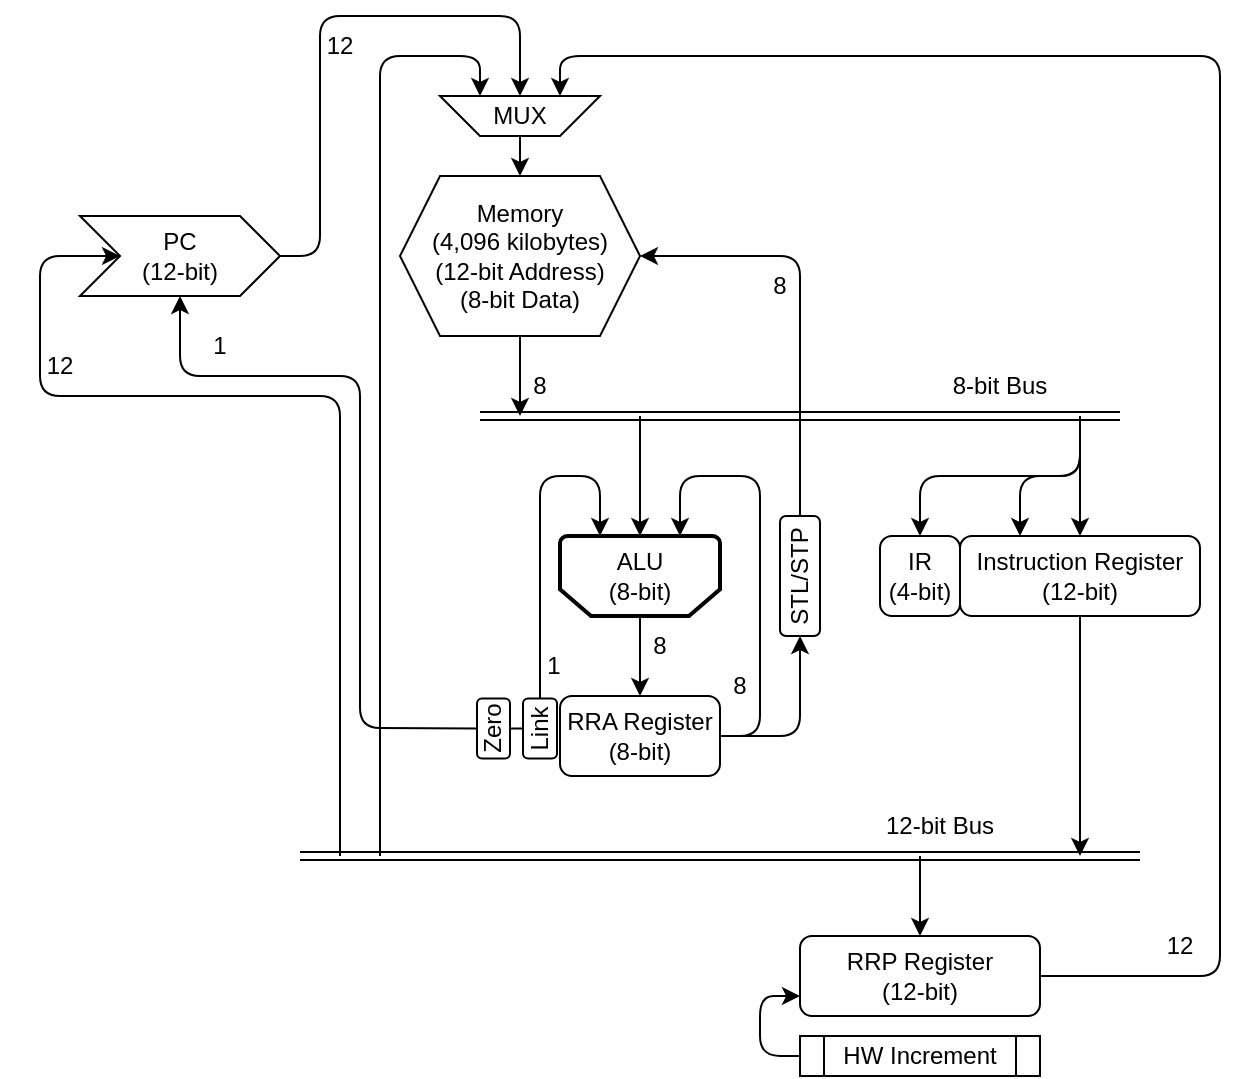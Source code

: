 <mxfile version="19.0.3" type="device"><diagram id="WnrMuEJYFn2A6ZmgykXn" name="Page-1"><mxGraphModel dx="981" dy="597" grid="1" gridSize="10" guides="1" tooltips="1" connect="1" arrows="1" fold="1" page="1" pageScale="1" pageWidth="1654" pageHeight="1169" math="0" shadow="0"><root><mxCell id="0"/><mxCell id="1" parent="0"/><mxCell id="CtDm01CjGlFc-xp2yh45-35" value="PC&lt;br&gt;(12-bit)" style="shape=step;perimeter=stepPerimeter;whiteSpace=wrap;html=1;fixedSize=1;" parent="1" vertex="1"><mxGeometry x="560" y="320" width="100" height="40" as="geometry"/></mxCell><mxCell id="CtDm01CjGlFc-xp2yh45-36" value="Memory&lt;br&gt;(4,096 kilobytes)&lt;br&gt;(12-bit Address)&lt;br&gt;(8-bit Data)" style="shape=hexagon;perimeter=hexagonPerimeter2;whiteSpace=wrap;html=1;fixedSize=1;" parent="1" vertex="1"><mxGeometry x="720" y="300" width="120" height="80" as="geometry"/></mxCell><mxCell id="CtDm01CjGlFc-xp2yh45-38" value="" style="endArrow=classic;html=1;rounded=0;entryX=0.5;entryY=0;entryDx=0;entryDy=0;exitX=0.5;exitY=1;exitDx=0;exitDy=0;" parent="1" source="CtDm01CjGlFc-xp2yh45-39" target="CtDm01CjGlFc-xp2yh45-36" edge="1"><mxGeometry width="50" height="50" relative="1" as="geometry"><mxPoint x="770" y="280" as="sourcePoint"/><mxPoint x="770" y="250" as="targetPoint"/></mxGeometry></mxCell><mxCell id="CtDm01CjGlFc-xp2yh45-39" value="MUX" style="shape=trapezoid;perimeter=trapezoidPerimeter;whiteSpace=wrap;html=1;fixedSize=1;flipV=1;" parent="1" vertex="1"><mxGeometry x="740" y="260" width="80" height="20" as="geometry"/></mxCell><mxCell id="CtDm01CjGlFc-xp2yh45-41" value="" style="endArrow=classic;html=1;rounded=1;entryX=0.5;entryY=0;entryDx=0;entryDy=0;exitX=1;exitY=0.5;exitDx=0;exitDy=0;" parent="1" source="CtDm01CjGlFc-xp2yh45-35" target="CtDm01CjGlFc-xp2yh45-39" edge="1"><mxGeometry width="50" height="50" relative="1" as="geometry"><mxPoint x="720" y="300" as="sourcePoint"/><mxPoint x="770" y="250" as="targetPoint"/><Array as="points"><mxPoint x="680" y="340"/><mxPoint x="680" y="220"/><mxPoint x="780" y="220"/></Array></mxGeometry></mxCell><mxCell id="CtDm01CjGlFc-xp2yh45-42" value="12" style="text;html=1;strokeColor=none;fillColor=none;align=center;verticalAlign=middle;whiteSpace=wrap;rounded=0;" parent="1" vertex="1"><mxGeometry x="660" y="220" width="60" height="30" as="geometry"/></mxCell><mxCell id="CtDm01CjGlFc-xp2yh45-50" value="Instruction Register&lt;br&gt;(12-bit)" style="rounded=1;whiteSpace=wrap;html=1;" parent="1" vertex="1"><mxGeometry x="1000" y="480" width="120" height="40" as="geometry"/></mxCell><mxCell id="CtDm01CjGlFc-xp2yh45-51" value="IR&lt;br&gt;(4-bit)" style="rounded=1;whiteSpace=wrap;html=1;" parent="1" vertex="1"><mxGeometry x="960" y="480" width="40" height="40" as="geometry"/></mxCell><mxCell id="CtDm01CjGlFc-xp2yh45-53" value="ALU&lt;br&gt;(8-bit)" style="strokeWidth=2;html=1;shape=mxgraph.flowchart.loop_limit;whiteSpace=wrap;flipV=1;" parent="1" vertex="1"><mxGeometry x="800" y="480" width="80" height="40" as="geometry"/></mxCell><mxCell id="f8ygEt5CiFw0iKFOxKiN-1" value="RRA Register&lt;br&gt;(8-bit)" style="rounded=1;whiteSpace=wrap;html=1;" vertex="1" parent="1"><mxGeometry x="800" y="560" width="80" height="40" as="geometry"/></mxCell><mxCell id="f8ygEt5CiFw0iKFOxKiN-2" value="" style="endArrow=classic;html=1;rounded=1;exitX=0.5;exitY=0;exitDx=0;exitDy=0;exitPerimeter=0;entryX=0.5;entryY=0;entryDx=0;entryDy=0;" edge="1" parent="1" source="CtDm01CjGlFc-xp2yh45-53" target="f8ygEt5CiFw0iKFOxKiN-1"><mxGeometry width="50" height="50" relative="1" as="geometry"><mxPoint x="865" y="450" as="sourcePoint"/><mxPoint x="915" y="400" as="targetPoint"/></mxGeometry></mxCell><mxCell id="f8ygEt5CiFw0iKFOxKiN-3" value="8" style="text;html=1;strokeColor=none;fillColor=none;align=center;verticalAlign=middle;whiteSpace=wrap;rounded=0;" vertex="1" parent="1"><mxGeometry x="820" y="520" width="60" height="30" as="geometry"/></mxCell><mxCell id="f8ygEt5CiFw0iKFOxKiN-4" value="Link" style="rounded=1;whiteSpace=wrap;html=1;rotation=-90;" vertex="1" parent="1"><mxGeometry x="775" y="567.75" width="30" height="17" as="geometry"/></mxCell><mxCell id="f8ygEt5CiFw0iKFOxKiN-7" value="" style="endArrow=classic;html=1;rounded=1;exitX=1;exitY=0.5;exitDx=0;exitDy=0;entryX=0.75;entryY=1;entryDx=0;entryDy=0;entryPerimeter=0;" edge="1" parent="1" source="f8ygEt5CiFw0iKFOxKiN-1" target="CtDm01CjGlFc-xp2yh45-53"><mxGeometry width="50" height="50" relative="1" as="geometry"><mxPoint x="915" y="560" as="sourcePoint"/><mxPoint x="855" y="460" as="targetPoint"/><Array as="points"><mxPoint x="900" y="580"/><mxPoint x="900" y="450"/><mxPoint x="860" y="450"/></Array></mxGeometry></mxCell><mxCell id="f8ygEt5CiFw0iKFOxKiN-8" value="" style="endArrow=classic;html=1;rounded=1;entryX=0.25;entryY=1;entryDx=0;entryDy=0;entryPerimeter=0;exitX=1;exitY=0.5;exitDx=0;exitDy=0;" edge="1" parent="1" source="f8ygEt5CiFw0iKFOxKiN-4" target="CtDm01CjGlFc-xp2yh45-53"><mxGeometry width="50" height="50" relative="1" as="geometry"><mxPoint x="865" y="530" as="sourcePoint"/><mxPoint x="915" y="480" as="targetPoint"/><Array as="points"><mxPoint x="790" y="450"/><mxPoint x="820" y="450"/></Array></mxGeometry></mxCell><mxCell id="f8ygEt5CiFw0iKFOxKiN-9" value="8" style="text;html=1;strokeColor=none;fillColor=none;align=center;verticalAlign=middle;whiteSpace=wrap;rounded=0;" vertex="1" parent="1"><mxGeometry x="860" y="540" width="60" height="30" as="geometry"/></mxCell><mxCell id="f8ygEt5CiFw0iKFOxKiN-10" value="1" style="text;html=1;strokeColor=none;fillColor=none;align=center;verticalAlign=middle;whiteSpace=wrap;rounded=0;" vertex="1" parent="1"><mxGeometry x="767" y="530" width="60" height="30" as="geometry"/></mxCell><mxCell id="f8ygEt5CiFw0iKFOxKiN-12" value="RRP Register&lt;br&gt;(12-bit)" style="rounded=1;whiteSpace=wrap;html=1;" vertex="1" parent="1"><mxGeometry x="920" y="680" width="120" height="40" as="geometry"/></mxCell><mxCell id="f8ygEt5CiFw0iKFOxKiN-14" value="HW Increment" style="shape=process;whiteSpace=wrap;html=1;backgroundOutline=1;" vertex="1" parent="1"><mxGeometry x="920" y="730" width="120" height="20" as="geometry"/></mxCell><mxCell id="f8ygEt5CiFw0iKFOxKiN-15" value="" style="endArrow=classic;html=1;rounded=1;entryX=0;entryY=0.75;entryDx=0;entryDy=0;exitX=0;exitY=0.5;exitDx=0;exitDy=0;" edge="1" parent="1" source="f8ygEt5CiFw0iKFOxKiN-14" target="f8ygEt5CiFw0iKFOxKiN-12"><mxGeometry width="50" height="50" relative="1" as="geometry"><mxPoint x="910" y="750" as="sourcePoint"/><mxPoint x="830" y="550" as="targetPoint"/><Array as="points"><mxPoint x="900" y="740"/><mxPoint x="900" y="710"/></Array></mxGeometry></mxCell><mxCell id="f8ygEt5CiFw0iKFOxKiN-16" value="" style="shape=link;html=1;rounded=1;" edge="1" parent="1"><mxGeometry width="100" relative="1" as="geometry"><mxPoint x="760" y="420" as="sourcePoint"/><mxPoint x="1080" y="420" as="targetPoint"/></mxGeometry></mxCell><mxCell id="f8ygEt5CiFw0iKFOxKiN-17" value="" style="endArrow=classic;html=1;rounded=1;" edge="1" parent="1" source="CtDm01CjGlFc-xp2yh45-36"><mxGeometry width="50" height="50" relative="1" as="geometry"><mxPoint x="880" y="540" as="sourcePoint"/><mxPoint x="780" y="420" as="targetPoint"/></mxGeometry></mxCell><mxCell id="f8ygEt5CiFw0iKFOxKiN-18" value="8" style="text;html=1;strokeColor=none;fillColor=none;align=center;verticalAlign=middle;whiteSpace=wrap;rounded=0;" vertex="1" parent="1"><mxGeometry x="760" y="390" width="60" height="30" as="geometry"/></mxCell><mxCell id="f8ygEt5CiFw0iKFOxKiN-20" value="" style="endArrow=classic;html=1;rounded=1;entryX=0.5;entryY=1;entryDx=0;entryDy=0;entryPerimeter=0;" edge="1" parent="1" target="CtDm01CjGlFc-xp2yh45-53"><mxGeometry width="50" height="50" relative="1" as="geometry"><mxPoint x="840" y="420" as="sourcePoint"/><mxPoint x="1020" y="420" as="targetPoint"/></mxGeometry></mxCell><mxCell id="f8ygEt5CiFw0iKFOxKiN-22" value="Zero" style="rounded=1;whiteSpace=wrap;html=1;rotation=-90;" vertex="1" parent="1"><mxGeometry x="751.75" y="568" width="30" height="16.5" as="geometry"/></mxCell><mxCell id="f8ygEt5CiFw0iKFOxKiN-23" value="" style="endArrow=none;html=1;rounded=1;exitX=0.5;exitY=1;exitDx=0;exitDy=0;entryX=0.5;entryY=0;entryDx=0;entryDy=0;" edge="1" parent="1" source="f8ygEt5CiFw0iKFOxKiN-22" target="f8ygEt5CiFw0iKFOxKiN-4"><mxGeometry width="50" height="50" relative="1" as="geometry"><mxPoint x="780" y="560" as="sourcePoint"/><mxPoint x="830" y="510" as="targetPoint"/></mxGeometry></mxCell><mxCell id="f8ygEt5CiFw0iKFOxKiN-24" value="" style="endArrow=classic;html=1;rounded=1;entryX=1;entryY=0.5;entryDx=0;entryDy=0;exitX=1;exitY=0.5;exitDx=0;exitDy=0;" edge="1" parent="1" source="f8ygEt5CiFw0iKFOxKiN-26" target="CtDm01CjGlFc-xp2yh45-36"><mxGeometry width="50" height="50" relative="1" as="geometry"><mxPoint x="920" y="460" as="sourcePoint"/><mxPoint x="920" y="420" as="targetPoint"/><Array as="points"><mxPoint x="920" y="340"/></Array></mxGeometry></mxCell><mxCell id="f8ygEt5CiFw0iKFOxKiN-26" value="STL/STP" style="rounded=1;whiteSpace=wrap;html=1;rotation=-90;" vertex="1" parent="1"><mxGeometry x="890" y="490" width="60" height="20" as="geometry"/></mxCell><mxCell id="f8ygEt5CiFw0iKFOxKiN-27" value="" style="endArrow=classic;html=1;rounded=1;exitX=1;exitY=0.5;exitDx=0;exitDy=0;entryX=0;entryY=0.5;entryDx=0;entryDy=0;" edge="1" parent="1" source="f8ygEt5CiFw0iKFOxKiN-1" target="f8ygEt5CiFw0iKFOxKiN-26"><mxGeometry width="50" height="50" relative="1" as="geometry"><mxPoint x="820" y="460" as="sourcePoint"/><mxPoint x="930" y="550" as="targetPoint"/><Array as="points"><mxPoint x="920" y="580"/></Array></mxGeometry></mxCell><mxCell id="f8ygEt5CiFw0iKFOxKiN-28" value="8" style="text;html=1;strokeColor=none;fillColor=none;align=center;verticalAlign=middle;whiteSpace=wrap;rounded=0;" vertex="1" parent="1"><mxGeometry x="880" y="340" width="60" height="30" as="geometry"/></mxCell><mxCell id="f8ygEt5CiFw0iKFOxKiN-31" value="" style="endArrow=classic;html=1;rounded=1;entryX=0.5;entryY=0;entryDx=0;entryDy=0;" edge="1" parent="1" target="CtDm01CjGlFc-xp2yh45-50"><mxGeometry width="50" height="50" relative="1" as="geometry"><mxPoint x="1060" y="420" as="sourcePoint"/><mxPoint x="1250" y="470" as="targetPoint"/></mxGeometry></mxCell><mxCell id="f8ygEt5CiFw0iKFOxKiN-32" value="" style="endArrow=classic;html=1;rounded=1;entryX=0.25;entryY=0;entryDx=0;entryDy=0;" edge="1" parent="1" target="CtDm01CjGlFc-xp2yh45-50"><mxGeometry width="50" height="50" relative="1" as="geometry"><mxPoint x="1060" y="420" as="sourcePoint"/><mxPoint x="1250" y="470" as="targetPoint"/><Array as="points"><mxPoint x="1060" y="450"/><mxPoint x="1030" y="450"/></Array></mxGeometry></mxCell><mxCell id="f8ygEt5CiFw0iKFOxKiN-33" value="" style="endArrow=classic;html=1;rounded=1;entryX=0.5;entryY=0;entryDx=0;entryDy=0;" edge="1" parent="1" target="CtDm01CjGlFc-xp2yh45-51"><mxGeometry width="50" height="50" relative="1" as="geometry"><mxPoint x="1060" y="420" as="sourcePoint"/><mxPoint x="1250" y="470" as="targetPoint"/><Array as="points"><mxPoint x="1060" y="450"/><mxPoint x="980" y="450"/></Array></mxGeometry></mxCell><mxCell id="f8ygEt5CiFw0iKFOxKiN-34" value="" style="endArrow=classic;html=1;rounded=1;exitX=1;exitY=0.5;exitDx=0;exitDy=0;entryX=0.75;entryY=0;entryDx=0;entryDy=0;" edge="1" parent="1" source="f8ygEt5CiFw0iKFOxKiN-12" target="CtDm01CjGlFc-xp2yh45-39"><mxGeometry width="50" height="50" relative="1" as="geometry"><mxPoint x="820" y="520" as="sourcePoint"/><mxPoint x="870" y="470" as="targetPoint"/><Array as="points"><mxPoint x="1130" y="700"/><mxPoint x="1130" y="240"/><mxPoint x="800" y="240"/></Array></mxGeometry></mxCell><mxCell id="f8ygEt5CiFw0iKFOxKiN-35" value="12" style="text;html=1;strokeColor=none;fillColor=none;align=center;verticalAlign=middle;whiteSpace=wrap;rounded=0;" vertex="1" parent="1"><mxGeometry x="1080" y="670" width="60" height="30" as="geometry"/></mxCell><mxCell id="f8ygEt5CiFw0iKFOxKiN-36" value="" style="endArrow=classic;html=1;rounded=1;entryX=0.5;entryY=1;entryDx=0;entryDy=0;exitX=0.5;exitY=0;exitDx=0;exitDy=0;" edge="1" parent="1" source="f8ygEt5CiFw0iKFOxKiN-22" target="CtDm01CjGlFc-xp2yh45-35"><mxGeometry width="50" height="50" relative="1" as="geometry"><mxPoint x="820" y="520" as="sourcePoint"/><mxPoint x="870" y="470" as="targetPoint"/><Array as="points"><mxPoint x="700" y="576"/><mxPoint x="700" y="400"/><mxPoint x="610" y="400"/></Array></mxGeometry></mxCell><mxCell id="f8ygEt5CiFw0iKFOxKiN-38" value="" style="shape=link;html=1;rounded=1;" edge="1" parent="1"><mxGeometry width="100" relative="1" as="geometry"><mxPoint x="670" y="640" as="sourcePoint"/><mxPoint x="1090" y="640" as="targetPoint"/></mxGeometry></mxCell><mxCell id="f8ygEt5CiFw0iKFOxKiN-39" value="" style="endArrow=classic;html=1;rounded=1;exitX=0.5;exitY=1;exitDx=0;exitDy=0;" edge="1" parent="1" source="CtDm01CjGlFc-xp2yh45-50"><mxGeometry width="50" height="50" relative="1" as="geometry"><mxPoint x="820" y="520" as="sourcePoint"/><mxPoint x="1060" y="640" as="targetPoint"/></mxGeometry></mxCell><mxCell id="f8ygEt5CiFw0iKFOxKiN-40" value="12-bit Bus" style="text;html=1;strokeColor=none;fillColor=none;align=center;verticalAlign=middle;whiteSpace=wrap;rounded=0;" vertex="1" parent="1"><mxGeometry x="960" y="610" width="60" height="30" as="geometry"/></mxCell><mxCell id="f8ygEt5CiFw0iKFOxKiN-41" value="" style="endArrow=classic;html=1;rounded=1;entryX=0.25;entryY=0;entryDx=0;entryDy=0;" edge="1" parent="1" target="CtDm01CjGlFc-xp2yh45-39"><mxGeometry width="50" height="50" relative="1" as="geometry"><mxPoint x="710" y="640" as="sourcePoint"/><mxPoint x="870" y="470" as="targetPoint"/><Array as="points"><mxPoint x="710" y="240"/><mxPoint x="760" y="240"/></Array></mxGeometry></mxCell><mxCell id="f8ygEt5CiFw0iKFOxKiN-42" value="" style="endArrow=classic;html=1;rounded=1;entryX=0;entryY=0.5;entryDx=0;entryDy=0;" edge="1" parent="1" target="CtDm01CjGlFc-xp2yh45-35"><mxGeometry width="50" height="50" relative="1" as="geometry"><mxPoint x="690" y="640" as="sourcePoint"/><mxPoint x="730" y="590" as="targetPoint"/><Array as="points"><mxPoint x="690" y="410"/><mxPoint x="540" y="410"/><mxPoint x="540" y="340"/></Array></mxGeometry></mxCell><mxCell id="f8ygEt5CiFw0iKFOxKiN-43" value="12" style="text;html=1;strokeColor=none;fillColor=none;align=center;verticalAlign=middle;whiteSpace=wrap;rounded=0;" vertex="1" parent="1"><mxGeometry x="520" y="380" width="60" height="30" as="geometry"/></mxCell><mxCell id="f8ygEt5CiFw0iKFOxKiN-44" value="" style="endArrow=classic;html=1;rounded=1;entryX=0.5;entryY=0;entryDx=0;entryDy=0;" edge="1" parent="1" target="f8ygEt5CiFw0iKFOxKiN-12"><mxGeometry width="50" height="50" relative="1" as="geometry"><mxPoint x="980" y="640" as="sourcePoint"/><mxPoint x="1080" y="490" as="targetPoint"/></mxGeometry></mxCell><mxCell id="f8ygEt5CiFw0iKFOxKiN-45" value="8-bit Bus" style="text;html=1;strokeColor=none;fillColor=none;align=center;verticalAlign=middle;whiteSpace=wrap;rounded=0;" vertex="1" parent="1"><mxGeometry x="990" y="390" width="60" height="30" as="geometry"/></mxCell><mxCell id="f8ygEt5CiFw0iKFOxKiN-46" value="1" style="text;html=1;strokeColor=none;fillColor=none;align=center;verticalAlign=middle;whiteSpace=wrap;rounded=0;" vertex="1" parent="1"><mxGeometry x="600" y="370" width="60" height="30" as="geometry"/></mxCell></root></mxGraphModel></diagram></mxfile>